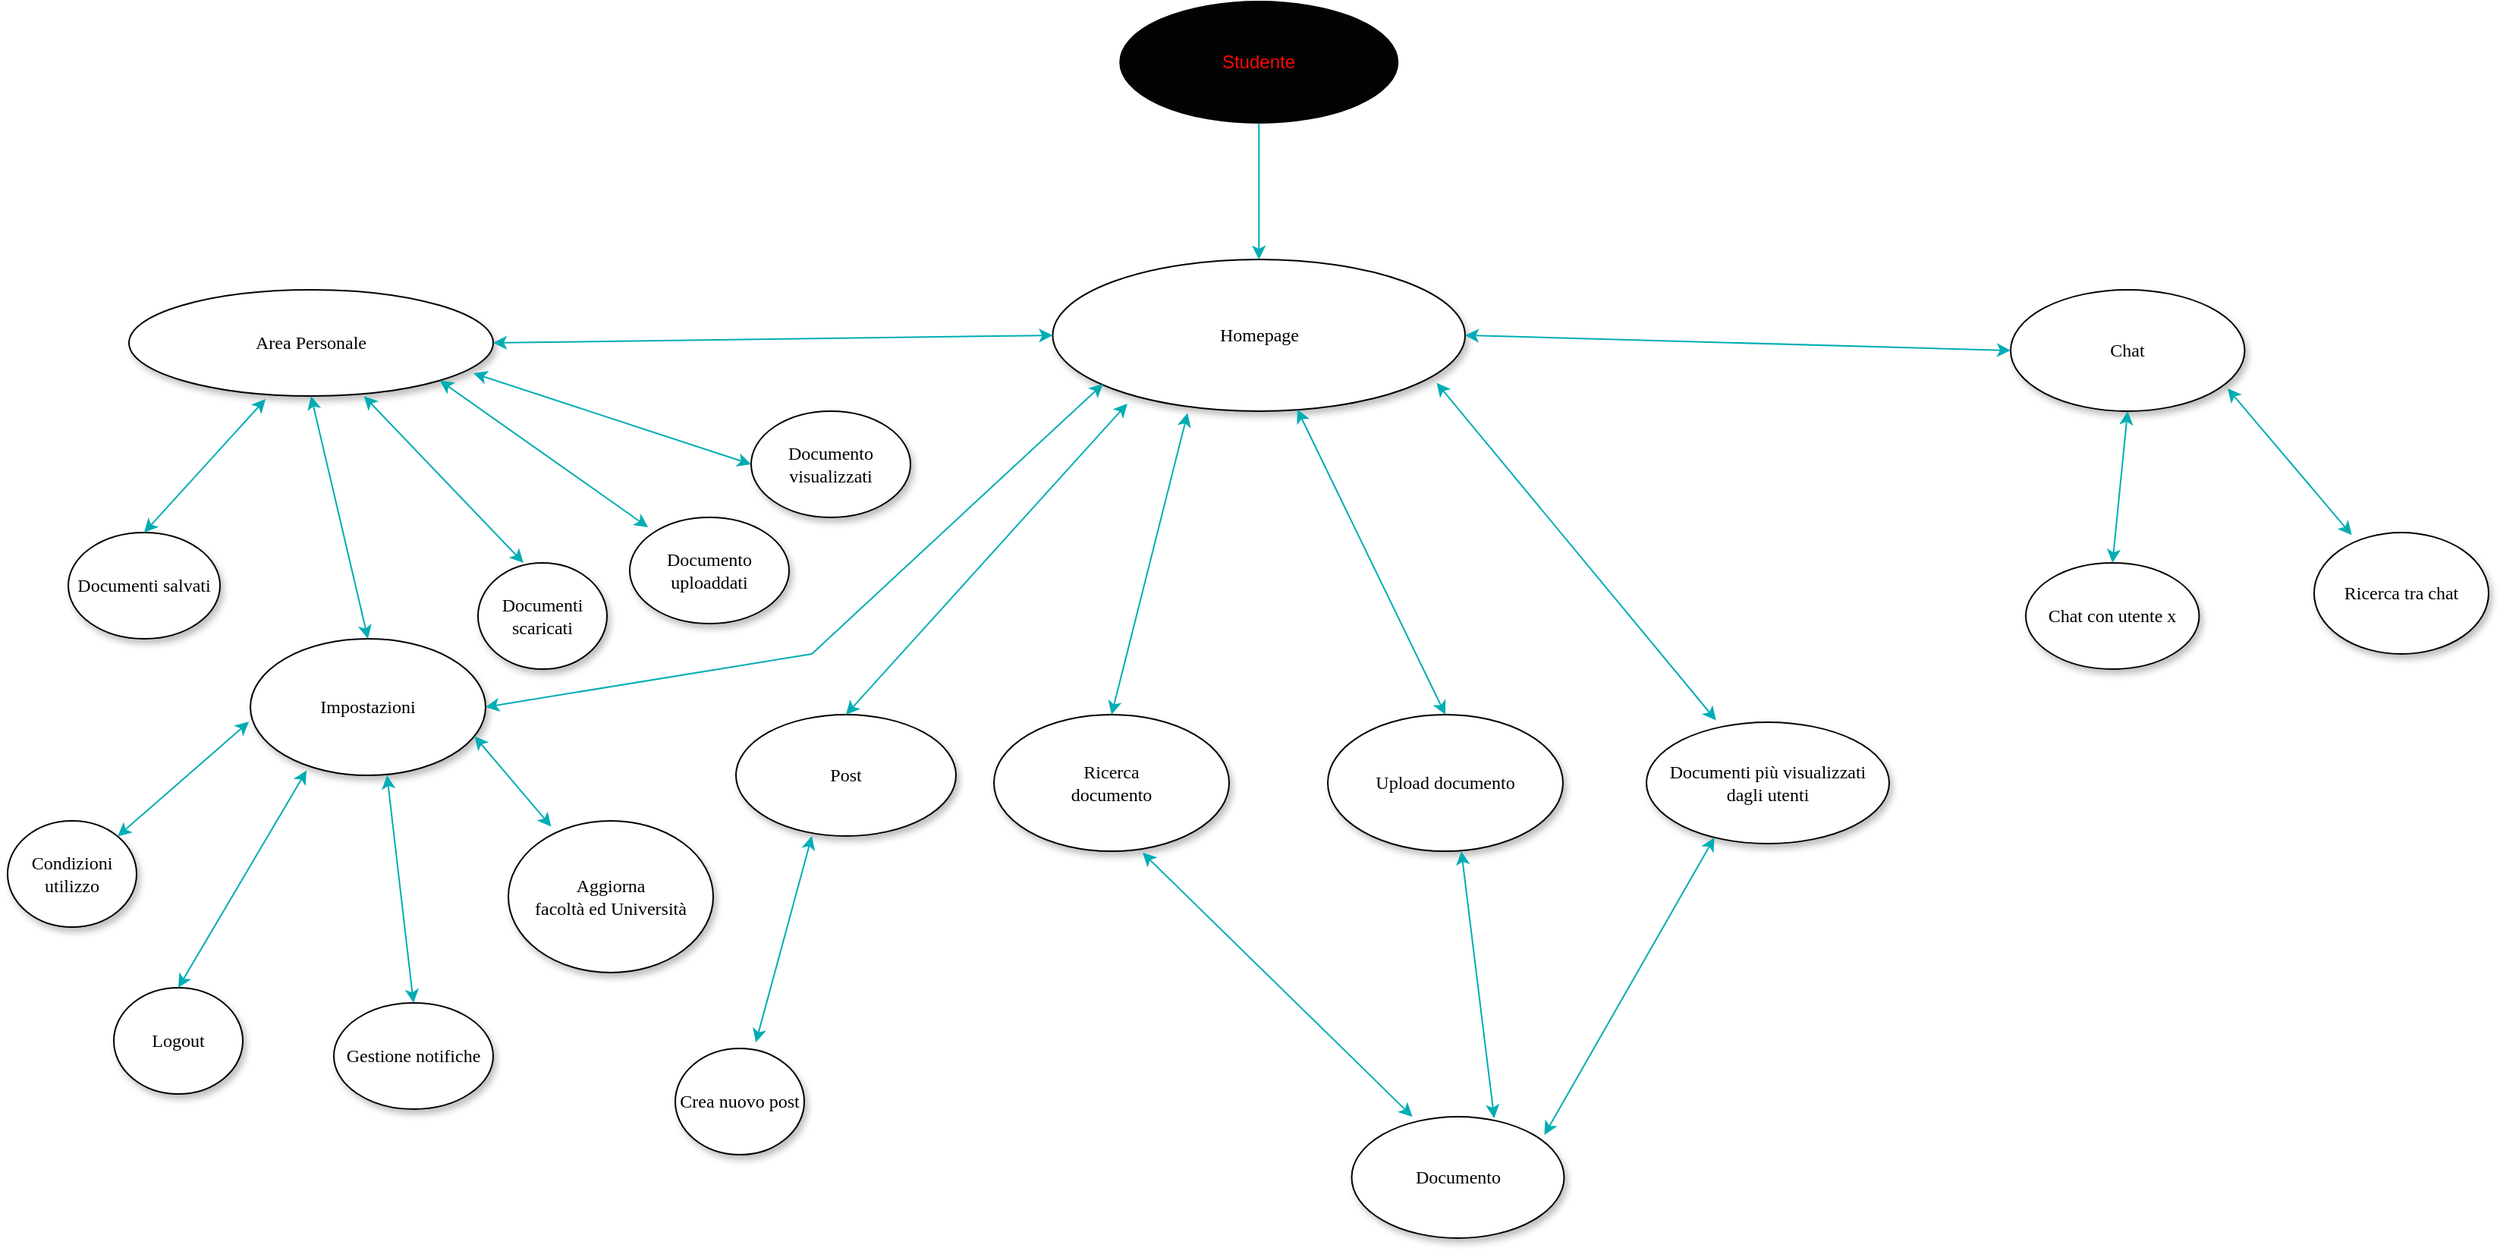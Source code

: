 <mxfile version="20.7.4" type="google"><diagram id="xeksh1kA4uZqTGsMK959" name="Page-1"><mxGraphModel grid="1" page="1" gridSize="10" guides="1" tooltips="1" connect="1" arrows="1" fold="1" pageScale="1" pageWidth="850" pageHeight="1100" math="0" shadow="0"><root><mxCell id="0"/><mxCell id="1" parent="0"/><mxCell id="IQy5hMM-luLO5s96C-xl-1" value="Homepage" style="ellipse;whiteSpace=wrap;html=1;rounded=0;shadow=1;comic=0;labelBackgroundColor=none;strokeWidth=1;fontFamily=Verdana;fontSize=12;align=center;" vertex="1" parent="1"><mxGeometry x="688.74" y="200" width="271.75" height="100" as="geometry"/></mxCell><mxCell id="IQy5hMM-luLO5s96C-xl-2" value="Post" style="ellipse;whiteSpace=wrap;html=1;rounded=0;shadow=1;comic=0;labelBackgroundColor=none;strokeWidth=1;fontFamily=Verdana;fontSize=12;align=center;" vertex="1" parent="1"><mxGeometry x="480" y="500" width="145" height="80" as="geometry"/></mxCell><mxCell id="IQy5hMM-luLO5s96C-xl-3" value="Area Personale" style="ellipse;whiteSpace=wrap;html=1;rounded=0;shadow=1;comic=0;labelBackgroundColor=none;strokeWidth=1;fontFamily=Verdana;fontSize=12;align=center;" vertex="1" parent="1"><mxGeometry x="80" y="220" width="240" height="70" as="geometry"/></mxCell><mxCell id="IQy5hMM-luLO5s96C-xl-4" value="Studente" style="ellipse;whiteSpace=wrap;html=1;gradientColor=none;fillColor=#030303;fontColor=#FF0808;" vertex="1" parent="1"><mxGeometry x="733.12" y="30" width="183" height="80" as="geometry"/></mxCell><mxCell id="IQy5hMM-luLO5s96C-xl-5" value="" style="endArrow=classic;startArrow=classic;html=1;rounded=0;shadow=0;strokeColor=#00ADB3;sourcePerimeterSpacing=5;targetPerimeterSpacing=5;jumpStyle=gap;exitX=1;exitY=0.5;exitDx=0;exitDy=0;entryX=0;entryY=0.5;entryDx=0;entryDy=0;" edge="1" parent="1" source="IQy5hMM-luLO5s96C-xl-3" target="IQy5hMM-luLO5s96C-xl-1"><mxGeometry width="50" height="50" relative="1" as="geometry"><mxPoint x="552.5" y="285" as="sourcePoint"/><mxPoint x="857.5" y="480" as="targetPoint"/></mxGeometry></mxCell><mxCell id="IQy5hMM-luLO5s96C-xl-6" value="" style="endArrow=classic;startArrow=classic;html=1;rounded=0;shadow=0;strokeColor=#00ADB3;sourcePerimeterSpacing=5;targetPerimeterSpacing=5;jumpStyle=gap;exitX=0.5;exitY=0;exitDx=0;exitDy=0;entryX=0.181;entryY=0.95;entryDx=0;entryDy=0;entryPerimeter=0;" edge="1" parent="1" source="IQy5hMM-luLO5s96C-xl-2" target="IQy5hMM-luLO5s96C-xl-1"><mxGeometry width="50" height="50" relative="1" as="geometry"><mxPoint x="492.5" y="365" as="sourcePoint"/><mxPoint x="777.5" y="340" as="targetPoint"/></mxGeometry></mxCell><mxCell id="IQy5hMM-luLO5s96C-xl-7" value="&lt;div&gt;Ricerca&lt;/div&gt;&lt;div&gt;documento&lt;br&gt;&lt;/div&gt;" style="ellipse;whiteSpace=wrap;html=1;rounded=0;shadow=1;comic=0;labelBackgroundColor=none;strokeWidth=1;fontFamily=Verdana;fontSize=12;align=center;" vertex="1" parent="1"><mxGeometry x="650" y="500" width="155" height="90" as="geometry"/></mxCell><mxCell id="IQy5hMM-luLO5s96C-xl-8" value="" style="endArrow=classic;startArrow=classic;html=1;rounded=0;shadow=0;strokeColor=#00ADB3;sourcePerimeterSpacing=5;targetPerimeterSpacing=5;jumpStyle=gap;exitX=0.5;exitY=0;exitDx=0;exitDy=0;entryX=0.327;entryY=1.013;entryDx=0;entryDy=0;entryPerimeter=0;" edge="1" parent="1" source="IQy5hMM-luLO5s96C-xl-7" target="IQy5hMM-luLO5s96C-xl-1"><mxGeometry width="50" height="50" relative="1" as="geometry"><mxPoint x="740" y="440" as="sourcePoint"/><mxPoint x="793.49" y="353" as="targetPoint"/></mxGeometry></mxCell><mxCell id="IQy5hMM-luLO5s96C-xl-9" value="Logout" style="ellipse;whiteSpace=wrap;html=1;rounded=0;shadow=1;comic=0;labelBackgroundColor=none;strokeWidth=1;fontFamily=Verdana;fontSize=12;align=center;" vertex="1" parent="1"><mxGeometry x="70" y="680" width="85" height="70" as="geometry"/></mxCell><mxCell id="IQy5hMM-luLO5s96C-xl-10" value="" style="endArrow=classic;html=1;rounded=0;shadow=0;strokeColor=#00ADB3;fontColor=#FF0808;sourcePerimeterSpacing=5;targetPerimeterSpacing=5;jumpStyle=gap;entryX=0.5;entryY=0;entryDx=0;entryDy=0;exitX=0.5;exitY=1;exitDx=0;exitDy=0;" edge="1" parent="1" source="IQy5hMM-luLO5s96C-xl-4" target="IQy5hMM-luLO5s96C-xl-1"><mxGeometry width="50" height="50" relative="1" as="geometry"><mxPoint x="724.5" y="240" as="sourcePoint"/><mxPoint x="794.5" y="210" as="targetPoint"/></mxGeometry></mxCell><mxCell id="IQy5hMM-luLO5s96C-xl-11" value="" style="endArrow=classic;startArrow=classic;html=1;rounded=0;shadow=0;strokeColor=#00ADB3;sourcePerimeterSpacing=5;targetPerimeterSpacing=5;jumpStyle=gap;exitX=0.239;exitY=0.964;exitDx=0;exitDy=0;entryX=0.5;entryY=0;entryDx=0;entryDy=0;exitPerimeter=0;" edge="1" parent="1" source="IQy5hMM-luLO5s96C-xl-12" target="IQy5hMM-luLO5s96C-xl-9"><mxGeometry width="50" height="50" relative="1" as="geometry"><mxPoint x="262.18" y="470" as="sourcePoint"/><mxPoint x="-12.82" y="580" as="targetPoint"/></mxGeometry></mxCell><mxCell id="IQy5hMM-luLO5s96C-xl-12" value="Impostazioni" style="ellipse;whiteSpace=wrap;html=1;rounded=0;shadow=1;comic=0;labelBackgroundColor=none;strokeWidth=1;fontFamily=Verdana;fontSize=12;align=center;" vertex="1" parent="1"><mxGeometry x="160" y="450" width="155" height="90" as="geometry"/></mxCell><mxCell id="IQy5hMM-luLO5s96C-xl-13" value="" style="endArrow=classic;startArrow=classic;html=1;rounded=0;shadow=0;strokeColor=#00ADB3;sourcePerimeterSpacing=5;targetPerimeterSpacing=5;jumpStyle=gap;entryX=0.5;entryY=0;entryDx=0;entryDy=0;exitX=0.5;exitY=1;exitDx=0;exitDy=0;" edge="1" parent="1" source="IQy5hMM-luLO5s96C-xl-3" target="IQy5hMM-luLO5s96C-xl-12"><mxGeometry width="50" height="50" relative="1" as="geometry"><mxPoint x="488.64" y="311.65" as="sourcePoint"/><mxPoint x="210" y="510" as="targetPoint"/></mxGeometry></mxCell><mxCell id="IQy5hMM-luLO5s96C-xl-14" value="Chat" style="ellipse;whiteSpace=wrap;html=1;rounded=0;shadow=1;comic=0;labelBackgroundColor=none;strokeWidth=1;fontFamily=Verdana;fontSize=12;align=center;" vertex="1" parent="1"><mxGeometry x="1320" y="220" width="154.25" height="80" as="geometry"/></mxCell><mxCell id="IQy5hMM-luLO5s96C-xl-15" value="Crea nuovo post" style="ellipse;whiteSpace=wrap;html=1;rounded=0;shadow=1;comic=0;labelBackgroundColor=none;strokeWidth=1;fontFamily=Verdana;fontSize=12;align=center;" vertex="1" parent="1"><mxGeometry x="440" y="720" width="85" height="70" as="geometry"/></mxCell><mxCell id="IQy5hMM-luLO5s96C-xl-16" value="Condizioni utilizzo" style="ellipse;whiteSpace=wrap;html=1;rounded=0;shadow=1;comic=0;labelBackgroundColor=none;strokeWidth=1;fontFamily=Verdana;fontSize=12;align=center;" vertex="1" parent="1"><mxGeometry y="570" width="85" height="70" as="geometry"/></mxCell><mxCell id="IQy5hMM-luLO5s96C-xl-17" value="" style="endArrow=classic;startArrow=classic;html=1;rounded=0;shadow=0;strokeColor=#00ADB3;sourcePerimeterSpacing=5;targetPerimeterSpacing=5;jumpStyle=gap;exitX=-0.006;exitY=0.607;exitDx=0;exitDy=0;exitPerimeter=0;entryX=1;entryY=0;entryDx=0;entryDy=0;" edge="1" parent="1" source="IQy5hMM-luLO5s96C-xl-12" target="IQy5hMM-luLO5s96C-xl-16"><mxGeometry width="50" height="50" relative="1" as="geometry"><mxPoint x="186.63" y="465.85" as="sourcePoint"/><mxPoint x="59.995" y="642.52" as="targetPoint"/></mxGeometry></mxCell><mxCell id="IQy5hMM-luLO5s96C-xl-18" value="Documenti salvati" style="ellipse;whiteSpace=wrap;html=1;rounded=0;shadow=1;comic=0;labelBackgroundColor=none;strokeWidth=1;fontFamily=Verdana;fontSize=12;align=center;" vertex="1" parent="1"><mxGeometry x="40" y="380" width="100" height="70" as="geometry"/></mxCell><mxCell id="IQy5hMM-luLO5s96C-xl-19" value="" style="endArrow=classic;startArrow=classic;html=1;rounded=0;shadow=0;strokeColor=#00ADB3;sourcePerimeterSpacing=5;targetPerimeterSpacing=5;jumpStyle=gap;entryX=0.5;entryY=0;entryDx=0;entryDy=0;exitX=0.375;exitY=1.029;exitDx=0;exitDy=0;exitPerimeter=0;" edge="1" parent="1" source="IQy5hMM-luLO5s96C-xl-3" target="IQy5hMM-luLO5s96C-xl-18"><mxGeometry width="50" height="50" relative="1" as="geometry"><mxPoint x="207.514" y="290.148" as="sourcePoint"/><mxPoint x="117.552" y="340.251" as="targetPoint"/></mxGeometry></mxCell><mxCell id="IQy5hMM-luLO5s96C-xl-20" value="" style="endArrow=classic;startArrow=classic;html=1;rounded=0;shadow=0;strokeColor=#00ADB3;sourcePerimeterSpacing=5;targetPerimeterSpacing=5;jumpStyle=gap;entryX=0.345;entryY=1;entryDx=0;entryDy=0;entryPerimeter=0;" edge="1" parent="1" source="IQy5hMM-luLO5s96C-xl-15" target="IQy5hMM-luLO5s96C-xl-2"><mxGeometry width="50" height="50" relative="1" as="geometry"><mxPoint x="591.17" y="640.84" as="sourcePoint"/><mxPoint x="650" y="590" as="targetPoint"/></mxGeometry></mxCell><mxCell id="IQy5hMM-luLO5s96C-xl-21" value="" style="endArrow=classic;startArrow=classic;html=1;rounded=0;shadow=0;strokeColor=#00ADB3;sourcePerimeterSpacing=5;targetPerimeterSpacing=5;jumpStyle=gap;entryX=1;entryY=0.5;entryDx=0;entryDy=0;exitX=0;exitY=0.5;exitDx=0;exitDy=0;" edge="1" parent="1" source="IQy5hMM-luLO5s96C-xl-14" target="IQy5hMM-luLO5s96C-xl-1"><mxGeometry width="50" height="50" relative="1" as="geometry"><mxPoint x="1020" y="260" as="sourcePoint"/><mxPoint x="888.998" y="288.368" as="targetPoint"/></mxGeometry></mxCell><mxCell id="IQy5hMM-luLO5s96C-xl-22" value="Ricerca tra chat" style="ellipse;whiteSpace=wrap;html=1;rounded=0;shadow=1;comic=0;labelBackgroundColor=none;strokeWidth=1;fontFamily=Verdana;fontSize=12;align=center;" vertex="1" parent="1"><mxGeometry x="1520" y="380" width="115" height="80" as="geometry"/></mxCell><mxCell id="IQy5hMM-luLO5s96C-xl-23" value="" style="endArrow=classic;startArrow=classic;html=1;rounded=0;shadow=0;strokeColor=#00ADB3;sourcePerimeterSpacing=5;targetPerimeterSpacing=5;jumpStyle=gap;entryX=0.927;entryY=0.813;entryDx=0;entryDy=0;entryPerimeter=0;" edge="1" parent="1" source="IQy5hMM-luLO5s96C-xl-22" target="IQy5hMM-luLO5s96C-xl-14"><mxGeometry width="50" height="50" relative="1" as="geometry"><mxPoint x="1090.0" y="280" as="sourcePoint"/><mxPoint x="911.75" y="260" as="targetPoint"/></mxGeometry></mxCell><mxCell id="IQy5hMM-luLO5s96C-xl-24" value="Gestione notifiche" style="ellipse;whiteSpace=wrap;html=1;rounded=0;shadow=1;comic=0;labelBackgroundColor=none;strokeWidth=1;fontFamily=Verdana;fontSize=12;align=center;" vertex="1" parent="1"><mxGeometry x="215" y="690" width="105" height="70" as="geometry"/></mxCell><mxCell id="IQy5hMM-luLO5s96C-xl-25" value="" style="endArrow=classic;startArrow=classic;html=1;rounded=0;shadow=0;strokeColor=#00ADB3;sourcePerimeterSpacing=5;targetPerimeterSpacing=5;jumpStyle=gap;exitX=0.581;exitY=1;exitDx=0;exitDy=0;entryX=0.5;entryY=0;entryDx=0;entryDy=0;exitPerimeter=0;" edge="1" parent="1" source="IQy5hMM-luLO5s96C-xl-12" target="IQy5hMM-luLO5s96C-xl-24"><mxGeometry width="50" height="50" relative="1" as="geometry"><mxPoint x="177.495" y="647.48" as="sourcePoint"/><mxPoint x="139.68" y="720" as="targetPoint"/></mxGeometry></mxCell><mxCell id="IQy5hMM-luLO5s96C-xl-26" value="Documenti scaricati" style="ellipse;whiteSpace=wrap;html=1;rounded=0;shadow=1;comic=0;labelBackgroundColor=none;strokeWidth=1;fontFamily=Verdana;fontSize=12;align=center;" vertex="1" parent="1"><mxGeometry x="310" y="400" width="85" height="70" as="geometry"/></mxCell><mxCell id="IQy5hMM-luLO5s96C-xl-27" value="" style="endArrow=classic;startArrow=classic;html=1;rounded=0;shadow=0;strokeColor=#00ADB3;sourcePerimeterSpacing=5;targetPerimeterSpacing=5;jumpStyle=gap;entryX=0.353;entryY=0;entryDx=0;entryDy=0;exitX=0.645;exitY=1;exitDx=0;exitDy=0;exitPerimeter=0;entryPerimeter=0;" edge="1" parent="1" source="IQy5hMM-luLO5s96C-xl-3" target="IQy5hMM-luLO5s96C-xl-26"><mxGeometry width="50" height="50" relative="1" as="geometry"><mxPoint x="252.5" y="290" as="sourcePoint"/><mxPoint x="237.5" y="360" as="targetPoint"/></mxGeometry></mxCell><mxCell id="IQy5hMM-luLO5s96C-xl-30" value="Chat con utente x" style="ellipse;whiteSpace=wrap;html=1;rounded=0;shadow=1;comic=0;labelBackgroundColor=none;strokeWidth=1;fontFamily=Verdana;fontSize=12;align=center;" vertex="1" parent="1"><mxGeometry x="1330" y="400" width="114.25" height="70" as="geometry"/></mxCell><mxCell id="IQy5hMM-luLO5s96C-xl-31" value="" style="endArrow=classic;startArrow=classic;html=1;rounded=0;shadow=0;strokeColor=#00ADB3;sourcePerimeterSpacing=5;targetPerimeterSpacing=5;jumpStyle=gap;entryX=0.5;entryY=1;entryDx=0;entryDy=0;exitX=0.5;exitY=0;exitDx=0;exitDy=0;" edge="1" parent="1" source="IQy5hMM-luLO5s96C-xl-30" target="IQy5hMM-luLO5s96C-xl-14"><mxGeometry width="50" height="50" relative="1" as="geometry"><mxPoint x="1336.578" y="368.828" as="sourcePoint"/><mxPoint x="1255.379" y="310" as="targetPoint"/></mxGeometry></mxCell><mxCell id="IQy5hMM-luLO5s96C-xl-32" value="&lt;div&gt;Documenti più visualizzati&lt;/div&gt;&lt;div&gt;dagli utenti&lt;br&gt;&lt;/div&gt;" style="ellipse;whiteSpace=wrap;html=1;rounded=0;shadow=1;comic=0;labelBackgroundColor=none;strokeWidth=1;fontFamily=Verdana;fontSize=12;align=center;" vertex="1" parent="1"><mxGeometry x="1080" y="505" width="160" height="80" as="geometry"/></mxCell><mxCell id="IQy5hMM-luLO5s96C-xl-33" value="" style="endArrow=classic;startArrow=classic;html=1;rounded=0;shadow=0;strokeColor=#00ADB3;sourcePerimeterSpacing=5;targetPerimeterSpacing=5;jumpStyle=gap;entryX=0.931;entryY=0.813;entryDx=0;entryDy=0;entryPerimeter=0;" edge="1" parent="1" source="IQy5hMM-luLO5s96C-xl-32" target="IQy5hMM-luLO5s96C-xl-1"><mxGeometry width="50" height="50" relative="1" as="geometry"><mxPoint x="941.507" y="431.716" as="sourcePoint"/><mxPoint x="878.741" y="295.04" as="targetPoint"/></mxGeometry></mxCell><mxCell id="IQy5hMM-luLO5s96C-xl-34" value="Upload documento" style="ellipse;whiteSpace=wrap;html=1;rounded=0;shadow=1;comic=0;labelBackgroundColor=none;strokeWidth=1;fontFamily=Verdana;fontSize=12;align=center;" vertex="1" parent="1"><mxGeometry x="870" y="500" width="155" height="90" as="geometry"/></mxCell><mxCell id="IQy5hMM-luLO5s96C-xl-35" value="" style="endArrow=classic;startArrow=classic;html=1;rounded=0;shadow=0;strokeColor=#00ADB3;sourcePerimeterSpacing=5;targetPerimeterSpacing=5;jumpStyle=gap;exitX=0.5;exitY=0;exitDx=0;exitDy=0;entryX=0.593;entryY=0.988;entryDx=0;entryDy=0;entryPerimeter=0;" edge="1" parent="1" source="IQy5hMM-luLO5s96C-xl-34" target="IQy5hMM-luLO5s96C-xl-1"><mxGeometry width="50" height="50" relative="1" as="geometry"><mxPoint x="737.5" y="510" as="sourcePoint"/><mxPoint x="807.94" y="301.04" as="targetPoint"/></mxGeometry></mxCell><mxCell id="IQy5hMM-luLO5s96C-xl-36" value="Aggiorna&lt;br&gt;facoltà ed Università" style="ellipse;whiteSpace=wrap;html=1;rounded=0;shadow=1;comic=0;labelBackgroundColor=none;strokeWidth=1;fontFamily=Verdana;fontSize=12;align=center;" vertex="1" parent="1"><mxGeometry x="330" y="570" width="135" height="100" as="geometry"/></mxCell><mxCell id="IQy5hMM-luLO5s96C-xl-37" value="" style="endArrow=classic;startArrow=classic;html=1;rounded=0;shadow=0;strokeColor=#00ADB3;sourcePerimeterSpacing=5;targetPerimeterSpacing=5;jumpStyle=gap;exitX=0.953;exitY=0.714;exitDx=0;exitDy=0;exitPerimeter=0;" edge="1" parent="1" source="IQy5hMM-luLO5s96C-xl-12" target="IQy5hMM-luLO5s96C-xl-36"><mxGeometry width="50" height="50" relative="1" as="geometry"><mxPoint x="241.965" y="601.68" as="sourcePoint"/><mxPoint x="280.345" y="702.52" as="targetPoint"/></mxGeometry></mxCell><mxCell id="IQy5hMM-luLO5s96C-xl-38" value="" style="endArrow=classic;startArrow=classic;html=1;rounded=0;shadow=0;strokeColor=#00ADB3;sourcePerimeterSpacing=5;targetPerimeterSpacing=5;jumpStyle=gap;exitX=0.286;exitY=0;exitDx=0;exitDy=0;entryX=0.632;entryY=1.011;entryDx=0;entryDy=0;exitPerimeter=0;entryPerimeter=0;" edge="1" parent="1" target="IQy5hMM-luLO5s96C-xl-7"><mxGeometry width="50" height="50" relative="1" as="geometry"><mxPoint x="925.79" y="765" as="sourcePoint"/><mxPoint x="820" y="655" as="targetPoint"/></mxGeometry></mxCell><mxCell id="IQy5hMM-luLO5s96C-xl-40" value="" style="endArrow=classic;startArrow=classic;html=1;rounded=0;shadow=0;strokeColor=#00ADB3;sourcePerimeterSpacing=5;targetPerimeterSpacing=5;jumpStyle=gap;exitX=0.907;exitY=0.15;exitDx=0;exitDy=0;entryX=0.28;entryY=0.95;entryDx=0;entryDy=0;exitPerimeter=0;entryPerimeter=0;" edge="1" parent="1" target="IQy5hMM-luLO5s96C-xl-32"><mxGeometry width="50" height="50" relative="1" as="geometry"><mxPoint x="1012.73" y="777" as="sourcePoint"/><mxPoint x="1220.75" y="650" as="targetPoint"/></mxGeometry></mxCell><mxCell id="IQy5hMM-luLO5s96C-xl-41" value="Documento" style="ellipse;whiteSpace=wrap;html=1;rounded=0;shadow=1;comic=0;labelBackgroundColor=none;strokeWidth=1;fontFamily=Verdana;fontSize=12;align=center;" vertex="1" parent="1"><mxGeometry x="885.75" y="765" width="140" height="80" as="geometry"/></mxCell><mxCell id="IQy5hMM-luLO5s96C-xl-42" value="" style="endArrow=classic;startArrow=classic;html=1;rounded=0;shadow=0;strokeColor=#00ADB3;sourcePerimeterSpacing=5;targetPerimeterSpacing=5;jumpStyle=gap;exitX=0.671;exitY=0.013;exitDx=0;exitDy=0;exitPerimeter=0;entryX=0.568;entryY=1;entryDx=0;entryDy=0;entryPerimeter=0;" edge="1" parent="1" target="IQy5hMM-luLO5s96C-xl-34"><mxGeometry width="50" height="50" relative="1" as="geometry"><mxPoint x="979.69" y="766.04" as="sourcePoint"/><mxPoint x="1019.958" y="653.991" as="targetPoint"/></mxGeometry></mxCell><mxCell id="IQy5hMM-luLO5s96C-xl-53" value="Documento uploaddati" style="ellipse;whiteSpace=wrap;html=1;rounded=0;shadow=1;comic=0;labelBackgroundColor=none;strokeWidth=1;fontFamily=Verdana;fontSize=12;align=center;" vertex="1" parent="1"><mxGeometry x="410" y="370" width="105" height="70" as="geometry"/></mxCell><mxCell id="IQy5hMM-luLO5s96C-xl-54" value="" style="endArrow=classic;startArrow=classic;html=1;rounded=0;shadow=0;strokeColor=#00ADB3;sourcePerimeterSpacing=5;targetPerimeterSpacing=5;jumpStyle=gap;exitX=1;exitY=1;exitDx=0;exitDy=0;" edge="1" parent="1" source="IQy5hMM-luLO5s96C-xl-3" target="IQy5hMM-luLO5s96C-xl-53"><mxGeometry width="50" height="50" relative="1" as="geometry"><mxPoint x="244.8" y="300" as="sourcePoint"/><mxPoint x="370.005" y="400" as="targetPoint"/></mxGeometry></mxCell><mxCell id="FDKzgkX4c2x2qaNEE-DX-1" value="Documento visualizzati" style="ellipse;whiteSpace=wrap;html=1;rounded=0;shadow=1;comic=0;labelBackgroundColor=none;strokeWidth=1;fontFamily=Verdana;fontSize=12;align=center;" vertex="1" parent="1"><mxGeometry x="490" y="300" width="105" height="70" as="geometry"/></mxCell><mxCell id="FDKzgkX4c2x2qaNEE-DX-2" value="" style="endArrow=classic;startArrow=classic;html=1;rounded=0;shadow=0;strokeColor=#00ADB3;sourcePerimeterSpacing=5;targetPerimeterSpacing=5;jumpStyle=gap;exitX=0.946;exitY=0.786;exitDx=0;exitDy=0;exitPerimeter=0;entryX=0;entryY=0.5;entryDx=0;entryDy=0;" edge="1" parent="1" source="IQy5hMM-luLO5s96C-xl-3" target="FDKzgkX4c2x2qaNEE-DX-1"><mxGeometry width="50" height="50" relative="1" as="geometry"><mxPoint x="294.853" y="289.749" as="sourcePoint"/><mxPoint x="432.149" y="386.503" as="targetPoint"/></mxGeometry></mxCell><mxCell id="WioidQ-qeviVH1HMFD7u-1" value="" style="endArrow=classic;startArrow=classic;html=1;rounded=0;shadow=0;strokeColor=#00ADB3;sourcePerimeterSpacing=5;targetPerimeterSpacing=5;jumpStyle=gap;exitX=1;exitY=0.5;exitDx=0;exitDy=0;entryX=0.122;entryY=0.82;entryDx=0;entryDy=0;entryPerimeter=0;" edge="1" parent="1" source="IQy5hMM-luLO5s96C-xl-12" target="IQy5hMM-luLO5s96C-xl-1"><mxGeometry width="50" height="50" relative="1" as="geometry"><mxPoint x="562.5" y="510" as="sourcePoint"/><mxPoint x="747.927" y="305" as="targetPoint"/><Array as="points"><mxPoint x="530" y="460"/></Array></mxGeometry></mxCell></root></mxGraphModel></diagram></mxfile>